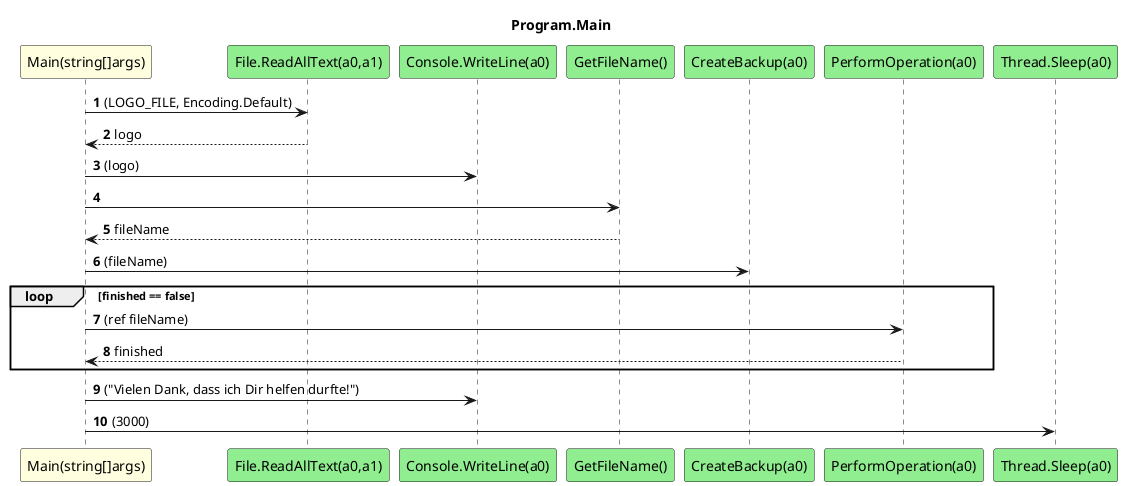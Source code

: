 @startuml Program.Main
title Program.Main
participant "Main(string[]args)" as Main_p0 #LightYellow
participant "File.ReadAllText(a0,a1)" as File_ReadAllText_a0_a1 #LightGreen
participant "Console.WriteLine(a0)" as Console_WriteLine_a0 #LightGreen
participant "GetFileName()" as GetFileName #LightGreen
participant "CreateBackup(a0)" as CreateBackup_a0 #LightGreen
participant "PerformOperation(a0)" as PerformOperation_a0 #LightGreen
participant "Thread.Sleep(a0)" as Thread_Sleep_a0 #LightGreen
autonumber
Main_p0 -> File_ReadAllText_a0_a1 : (LOGO_FILE, Encoding.Default)
File_ReadAllText_a0_a1 --> Main_p0 : logo
Main_p0 -> Console_WriteLine_a0 : (logo)
Main_p0 -> GetFileName
GetFileName --> Main_p0 : fileName
Main_p0 -> CreateBackup_a0 : (fileName)
loop finished == false
    Main_p0 -> PerformOperation_a0 : (ref fileName)
    PerformOperation_a0 --> Main_p0 : finished
end
Main_p0 -> Console_WriteLine_a0 : ("Vielen Dank, dass ich Dir helfen durfte!")
Main_p0 -> Thread_Sleep_a0 : (3000)
@enduml

